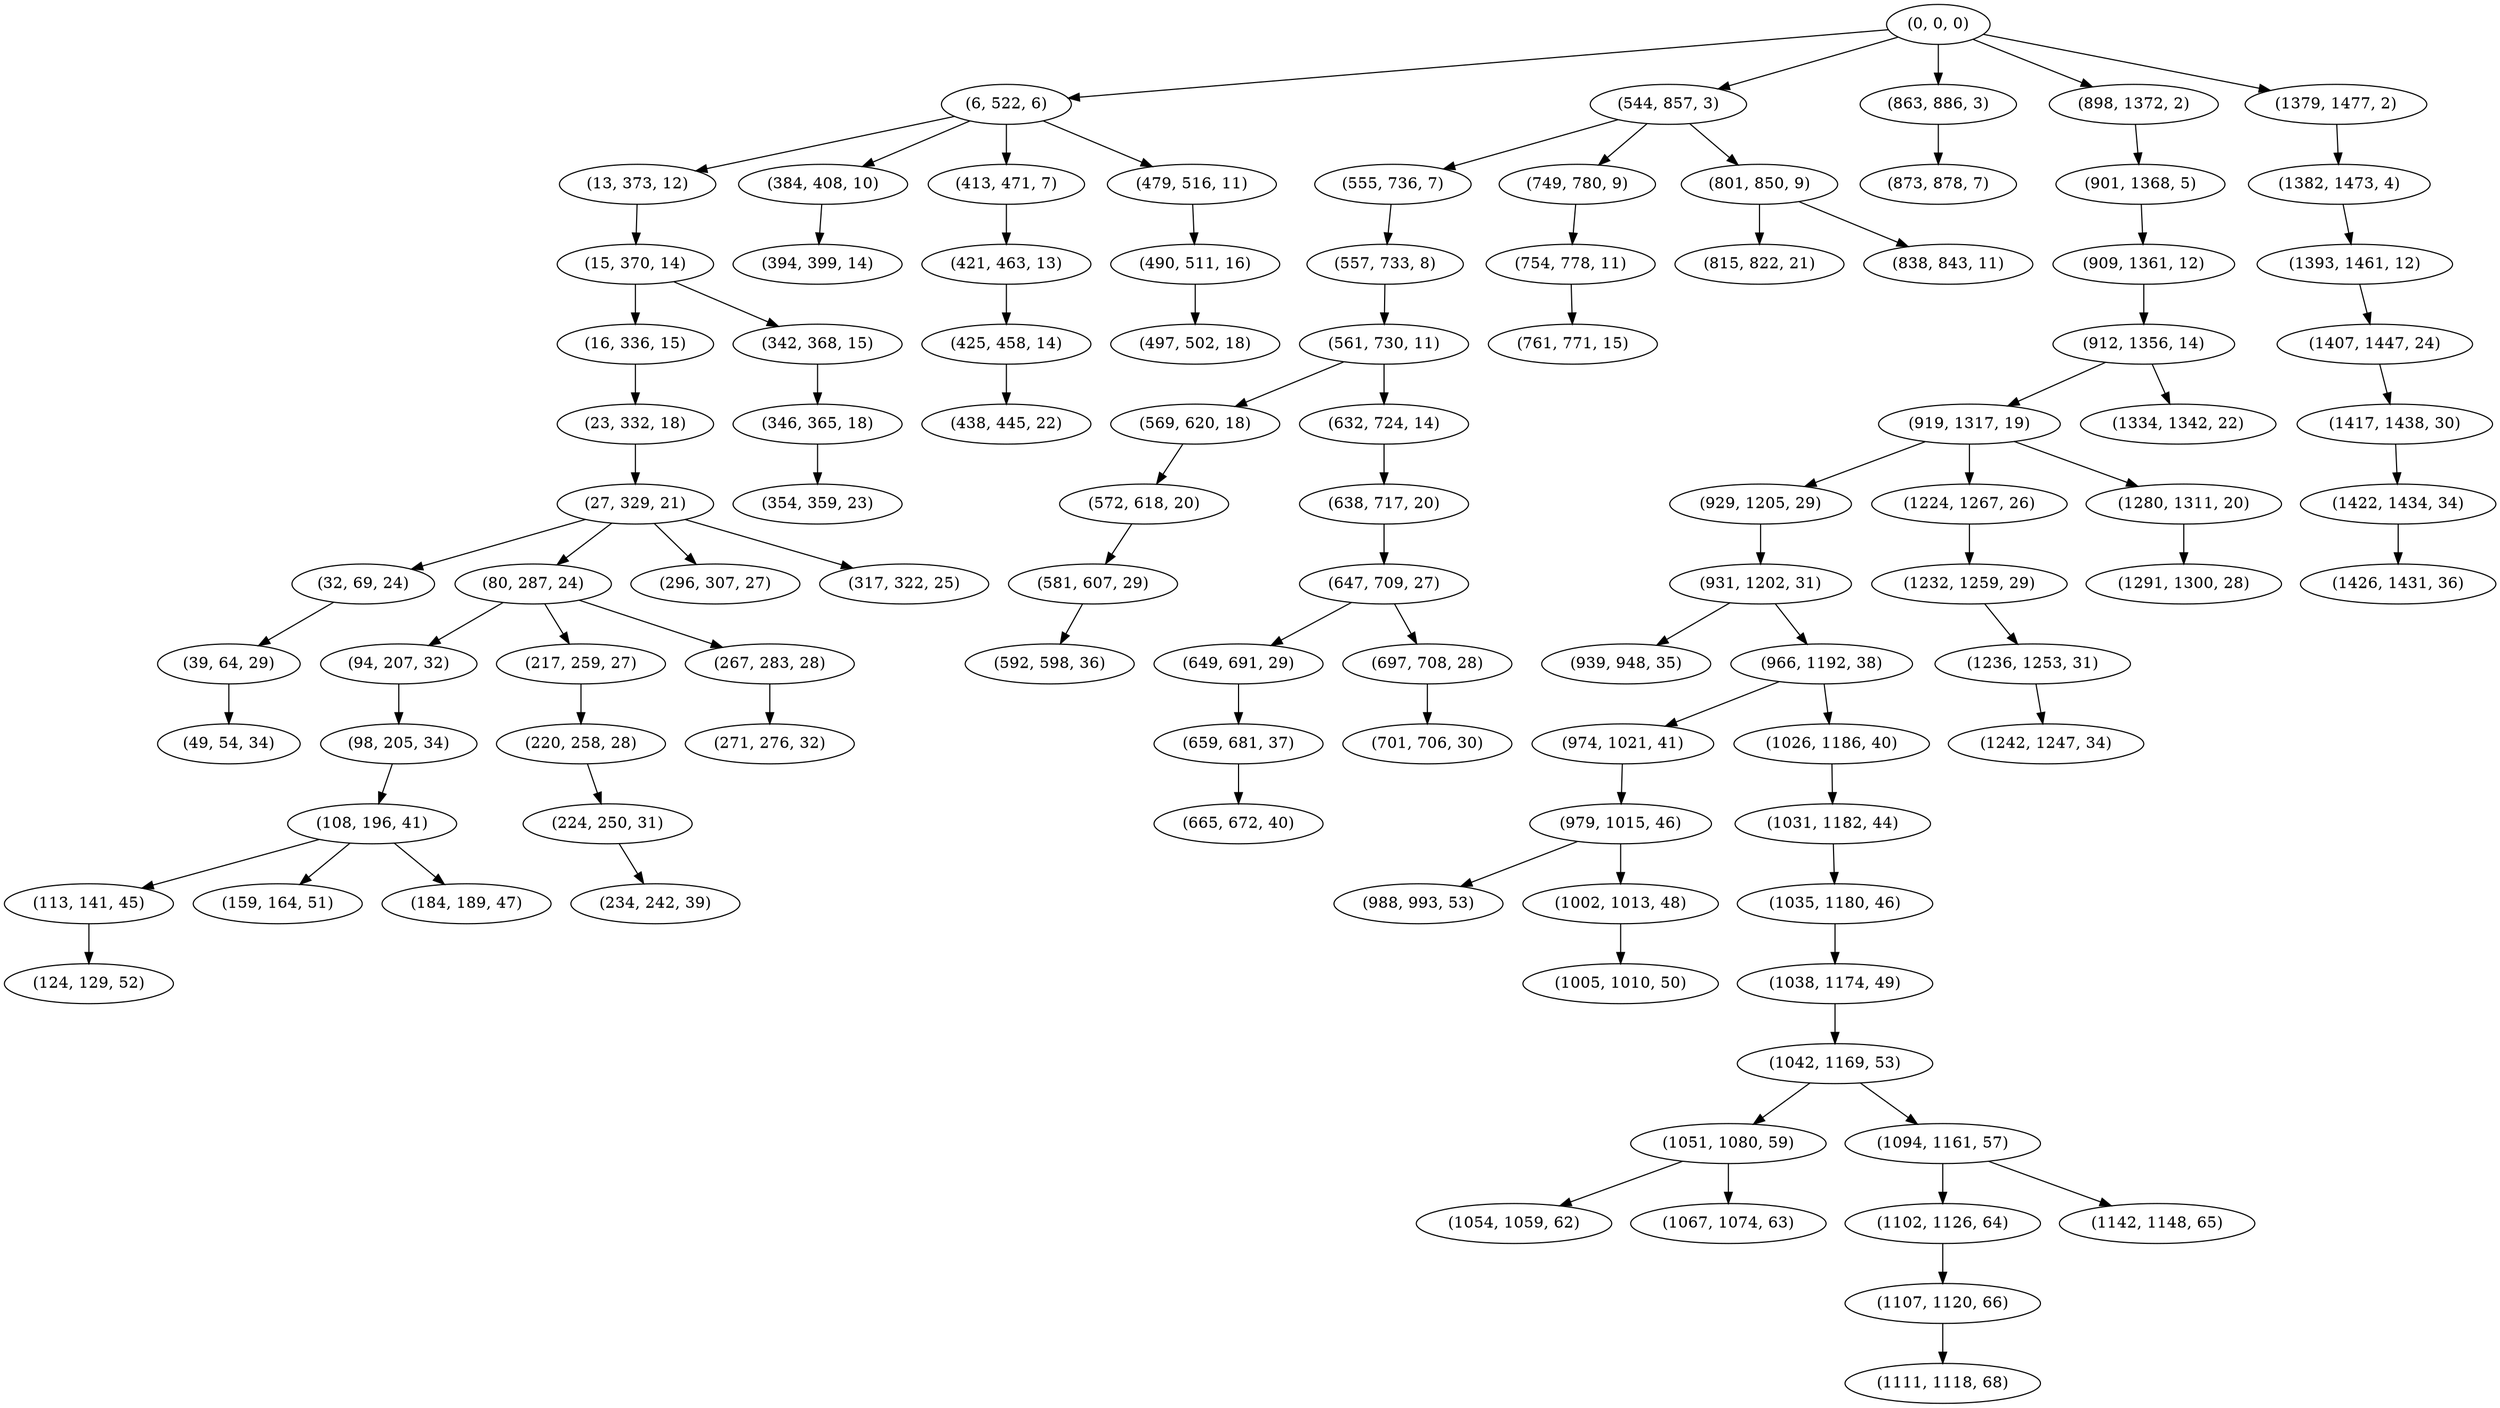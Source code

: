 digraph tree {
    "(0, 0, 0)";
    "(6, 522, 6)";
    "(13, 373, 12)";
    "(15, 370, 14)";
    "(16, 336, 15)";
    "(23, 332, 18)";
    "(27, 329, 21)";
    "(32, 69, 24)";
    "(39, 64, 29)";
    "(49, 54, 34)";
    "(80, 287, 24)";
    "(94, 207, 32)";
    "(98, 205, 34)";
    "(108, 196, 41)";
    "(113, 141, 45)";
    "(124, 129, 52)";
    "(159, 164, 51)";
    "(184, 189, 47)";
    "(217, 259, 27)";
    "(220, 258, 28)";
    "(224, 250, 31)";
    "(234, 242, 39)";
    "(267, 283, 28)";
    "(271, 276, 32)";
    "(296, 307, 27)";
    "(317, 322, 25)";
    "(342, 368, 15)";
    "(346, 365, 18)";
    "(354, 359, 23)";
    "(384, 408, 10)";
    "(394, 399, 14)";
    "(413, 471, 7)";
    "(421, 463, 13)";
    "(425, 458, 14)";
    "(438, 445, 22)";
    "(479, 516, 11)";
    "(490, 511, 16)";
    "(497, 502, 18)";
    "(544, 857, 3)";
    "(555, 736, 7)";
    "(557, 733, 8)";
    "(561, 730, 11)";
    "(569, 620, 18)";
    "(572, 618, 20)";
    "(581, 607, 29)";
    "(592, 598, 36)";
    "(632, 724, 14)";
    "(638, 717, 20)";
    "(647, 709, 27)";
    "(649, 691, 29)";
    "(659, 681, 37)";
    "(665, 672, 40)";
    "(697, 708, 28)";
    "(701, 706, 30)";
    "(749, 780, 9)";
    "(754, 778, 11)";
    "(761, 771, 15)";
    "(801, 850, 9)";
    "(815, 822, 21)";
    "(838, 843, 11)";
    "(863, 886, 3)";
    "(873, 878, 7)";
    "(898, 1372, 2)";
    "(901, 1368, 5)";
    "(909, 1361, 12)";
    "(912, 1356, 14)";
    "(919, 1317, 19)";
    "(929, 1205, 29)";
    "(931, 1202, 31)";
    "(939, 948, 35)";
    "(966, 1192, 38)";
    "(974, 1021, 41)";
    "(979, 1015, 46)";
    "(988, 993, 53)";
    "(1002, 1013, 48)";
    "(1005, 1010, 50)";
    "(1026, 1186, 40)";
    "(1031, 1182, 44)";
    "(1035, 1180, 46)";
    "(1038, 1174, 49)";
    "(1042, 1169, 53)";
    "(1051, 1080, 59)";
    "(1054, 1059, 62)";
    "(1067, 1074, 63)";
    "(1094, 1161, 57)";
    "(1102, 1126, 64)";
    "(1107, 1120, 66)";
    "(1111, 1118, 68)";
    "(1142, 1148, 65)";
    "(1224, 1267, 26)";
    "(1232, 1259, 29)";
    "(1236, 1253, 31)";
    "(1242, 1247, 34)";
    "(1280, 1311, 20)";
    "(1291, 1300, 28)";
    "(1334, 1342, 22)";
    "(1379, 1477, 2)";
    "(1382, 1473, 4)";
    "(1393, 1461, 12)";
    "(1407, 1447, 24)";
    "(1417, 1438, 30)";
    "(1422, 1434, 34)";
    "(1426, 1431, 36)";
    "(0, 0, 0)" -> "(6, 522, 6)";
    "(0, 0, 0)" -> "(544, 857, 3)";
    "(0, 0, 0)" -> "(863, 886, 3)";
    "(0, 0, 0)" -> "(898, 1372, 2)";
    "(0, 0, 0)" -> "(1379, 1477, 2)";
    "(6, 522, 6)" -> "(13, 373, 12)";
    "(6, 522, 6)" -> "(384, 408, 10)";
    "(6, 522, 6)" -> "(413, 471, 7)";
    "(6, 522, 6)" -> "(479, 516, 11)";
    "(13, 373, 12)" -> "(15, 370, 14)";
    "(15, 370, 14)" -> "(16, 336, 15)";
    "(15, 370, 14)" -> "(342, 368, 15)";
    "(16, 336, 15)" -> "(23, 332, 18)";
    "(23, 332, 18)" -> "(27, 329, 21)";
    "(27, 329, 21)" -> "(32, 69, 24)";
    "(27, 329, 21)" -> "(80, 287, 24)";
    "(27, 329, 21)" -> "(296, 307, 27)";
    "(27, 329, 21)" -> "(317, 322, 25)";
    "(32, 69, 24)" -> "(39, 64, 29)";
    "(39, 64, 29)" -> "(49, 54, 34)";
    "(80, 287, 24)" -> "(94, 207, 32)";
    "(80, 287, 24)" -> "(217, 259, 27)";
    "(80, 287, 24)" -> "(267, 283, 28)";
    "(94, 207, 32)" -> "(98, 205, 34)";
    "(98, 205, 34)" -> "(108, 196, 41)";
    "(108, 196, 41)" -> "(113, 141, 45)";
    "(108, 196, 41)" -> "(159, 164, 51)";
    "(108, 196, 41)" -> "(184, 189, 47)";
    "(113, 141, 45)" -> "(124, 129, 52)";
    "(217, 259, 27)" -> "(220, 258, 28)";
    "(220, 258, 28)" -> "(224, 250, 31)";
    "(224, 250, 31)" -> "(234, 242, 39)";
    "(267, 283, 28)" -> "(271, 276, 32)";
    "(342, 368, 15)" -> "(346, 365, 18)";
    "(346, 365, 18)" -> "(354, 359, 23)";
    "(384, 408, 10)" -> "(394, 399, 14)";
    "(413, 471, 7)" -> "(421, 463, 13)";
    "(421, 463, 13)" -> "(425, 458, 14)";
    "(425, 458, 14)" -> "(438, 445, 22)";
    "(479, 516, 11)" -> "(490, 511, 16)";
    "(490, 511, 16)" -> "(497, 502, 18)";
    "(544, 857, 3)" -> "(555, 736, 7)";
    "(544, 857, 3)" -> "(749, 780, 9)";
    "(544, 857, 3)" -> "(801, 850, 9)";
    "(555, 736, 7)" -> "(557, 733, 8)";
    "(557, 733, 8)" -> "(561, 730, 11)";
    "(561, 730, 11)" -> "(569, 620, 18)";
    "(561, 730, 11)" -> "(632, 724, 14)";
    "(569, 620, 18)" -> "(572, 618, 20)";
    "(572, 618, 20)" -> "(581, 607, 29)";
    "(581, 607, 29)" -> "(592, 598, 36)";
    "(632, 724, 14)" -> "(638, 717, 20)";
    "(638, 717, 20)" -> "(647, 709, 27)";
    "(647, 709, 27)" -> "(649, 691, 29)";
    "(647, 709, 27)" -> "(697, 708, 28)";
    "(649, 691, 29)" -> "(659, 681, 37)";
    "(659, 681, 37)" -> "(665, 672, 40)";
    "(697, 708, 28)" -> "(701, 706, 30)";
    "(749, 780, 9)" -> "(754, 778, 11)";
    "(754, 778, 11)" -> "(761, 771, 15)";
    "(801, 850, 9)" -> "(815, 822, 21)";
    "(801, 850, 9)" -> "(838, 843, 11)";
    "(863, 886, 3)" -> "(873, 878, 7)";
    "(898, 1372, 2)" -> "(901, 1368, 5)";
    "(901, 1368, 5)" -> "(909, 1361, 12)";
    "(909, 1361, 12)" -> "(912, 1356, 14)";
    "(912, 1356, 14)" -> "(919, 1317, 19)";
    "(912, 1356, 14)" -> "(1334, 1342, 22)";
    "(919, 1317, 19)" -> "(929, 1205, 29)";
    "(919, 1317, 19)" -> "(1224, 1267, 26)";
    "(919, 1317, 19)" -> "(1280, 1311, 20)";
    "(929, 1205, 29)" -> "(931, 1202, 31)";
    "(931, 1202, 31)" -> "(939, 948, 35)";
    "(931, 1202, 31)" -> "(966, 1192, 38)";
    "(966, 1192, 38)" -> "(974, 1021, 41)";
    "(966, 1192, 38)" -> "(1026, 1186, 40)";
    "(974, 1021, 41)" -> "(979, 1015, 46)";
    "(979, 1015, 46)" -> "(988, 993, 53)";
    "(979, 1015, 46)" -> "(1002, 1013, 48)";
    "(1002, 1013, 48)" -> "(1005, 1010, 50)";
    "(1026, 1186, 40)" -> "(1031, 1182, 44)";
    "(1031, 1182, 44)" -> "(1035, 1180, 46)";
    "(1035, 1180, 46)" -> "(1038, 1174, 49)";
    "(1038, 1174, 49)" -> "(1042, 1169, 53)";
    "(1042, 1169, 53)" -> "(1051, 1080, 59)";
    "(1042, 1169, 53)" -> "(1094, 1161, 57)";
    "(1051, 1080, 59)" -> "(1054, 1059, 62)";
    "(1051, 1080, 59)" -> "(1067, 1074, 63)";
    "(1094, 1161, 57)" -> "(1102, 1126, 64)";
    "(1094, 1161, 57)" -> "(1142, 1148, 65)";
    "(1102, 1126, 64)" -> "(1107, 1120, 66)";
    "(1107, 1120, 66)" -> "(1111, 1118, 68)";
    "(1224, 1267, 26)" -> "(1232, 1259, 29)";
    "(1232, 1259, 29)" -> "(1236, 1253, 31)";
    "(1236, 1253, 31)" -> "(1242, 1247, 34)";
    "(1280, 1311, 20)" -> "(1291, 1300, 28)";
    "(1379, 1477, 2)" -> "(1382, 1473, 4)";
    "(1382, 1473, 4)" -> "(1393, 1461, 12)";
    "(1393, 1461, 12)" -> "(1407, 1447, 24)";
    "(1407, 1447, 24)" -> "(1417, 1438, 30)";
    "(1417, 1438, 30)" -> "(1422, 1434, 34)";
    "(1422, 1434, 34)" -> "(1426, 1431, 36)";
}
